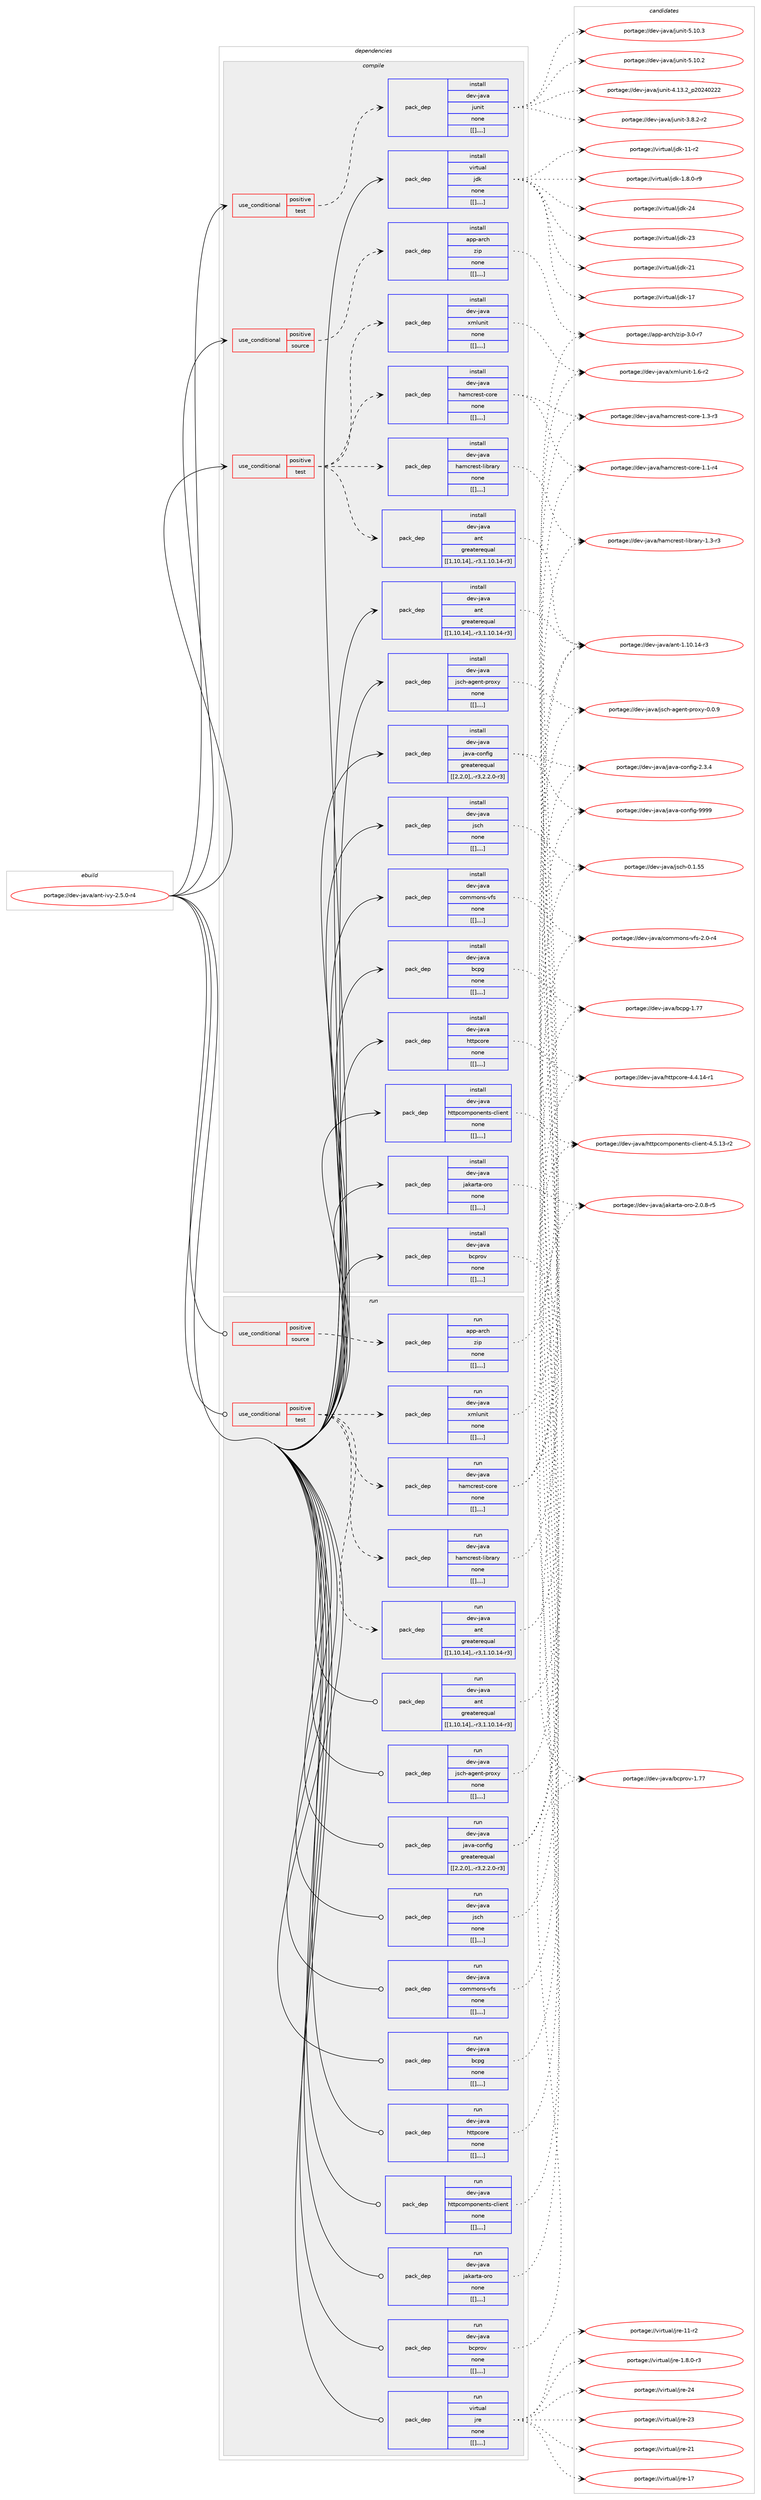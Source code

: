 digraph prolog {

# *************
# Graph options
# *************

newrank=true;
concentrate=true;
compound=true;
graph [rankdir=LR,fontname=Helvetica,fontsize=10,ranksep=1.5];#, ranksep=2.5, nodesep=0.2];
edge  [arrowhead=vee];
node  [fontname=Helvetica,fontsize=10];

# **********
# The ebuild
# **********

subgraph cluster_leftcol {
color=gray;
label=<<i>ebuild</i>>;
id [label="portage://dev-java/ant-ivy-2.5.0-r4", color=red, width=4, href="../dev-java/ant-ivy-2.5.0-r4.svg"];
}

# ****************
# The dependencies
# ****************

subgraph cluster_midcol {
color=gray;
label=<<i>dependencies</i>>;
subgraph cluster_compile {
fillcolor="#eeeeee";
style=filled;
label=<<i>compile</i>>;
subgraph cond22071 {
dependency92880 [label=<<TABLE BORDER="0" CELLBORDER="1" CELLSPACING="0" CELLPADDING="4"><TR><TD ROWSPAN="3" CELLPADDING="10">use_conditional</TD></TR><TR><TD>positive</TD></TR><TR><TD>source</TD></TR></TABLE>>, shape=none, color=red];
subgraph pack69763 {
dependency92881 [label=<<TABLE BORDER="0" CELLBORDER="1" CELLSPACING="0" CELLPADDING="4" WIDTH="220"><TR><TD ROWSPAN="6" CELLPADDING="30">pack_dep</TD></TR><TR><TD WIDTH="110">install</TD></TR><TR><TD>app-arch</TD></TR><TR><TD>zip</TD></TR><TR><TD>none</TD></TR><TR><TD>[[],,,,]</TD></TR></TABLE>>, shape=none, color=blue];
}
dependency92880:e -> dependency92881:w [weight=20,style="dashed",arrowhead="vee"];
}
id:e -> dependency92880:w [weight=20,style="solid",arrowhead="vee"];
subgraph cond22072 {
dependency92882 [label=<<TABLE BORDER="0" CELLBORDER="1" CELLSPACING="0" CELLPADDING="4"><TR><TD ROWSPAN="3" CELLPADDING="10">use_conditional</TD></TR><TR><TD>positive</TD></TR><TR><TD>test</TD></TR></TABLE>>, shape=none, color=red];
subgraph pack69764 {
dependency92883 [label=<<TABLE BORDER="0" CELLBORDER="1" CELLSPACING="0" CELLPADDING="4" WIDTH="220"><TR><TD ROWSPAN="6" CELLPADDING="30">pack_dep</TD></TR><TR><TD WIDTH="110">install</TD></TR><TR><TD>dev-java</TD></TR><TR><TD>ant</TD></TR><TR><TD>greaterequal</TD></TR><TR><TD>[[1,10,14],,-r3,1.10.14-r3]</TD></TR></TABLE>>, shape=none, color=blue];
}
dependency92882:e -> dependency92883:w [weight=20,style="dashed",arrowhead="vee"];
subgraph pack69765 {
dependency92884 [label=<<TABLE BORDER="0" CELLBORDER="1" CELLSPACING="0" CELLPADDING="4" WIDTH="220"><TR><TD ROWSPAN="6" CELLPADDING="30">pack_dep</TD></TR><TR><TD WIDTH="110">install</TD></TR><TR><TD>dev-java</TD></TR><TR><TD>hamcrest-core</TD></TR><TR><TD>none</TD></TR><TR><TD>[[],,,,]</TD></TR></TABLE>>, shape=none, color=blue];
}
dependency92882:e -> dependency92884:w [weight=20,style="dashed",arrowhead="vee"];
subgraph pack69766 {
dependency92885 [label=<<TABLE BORDER="0" CELLBORDER="1" CELLSPACING="0" CELLPADDING="4" WIDTH="220"><TR><TD ROWSPAN="6" CELLPADDING="30">pack_dep</TD></TR><TR><TD WIDTH="110">install</TD></TR><TR><TD>dev-java</TD></TR><TR><TD>hamcrest-library</TD></TR><TR><TD>none</TD></TR><TR><TD>[[],,,,]</TD></TR></TABLE>>, shape=none, color=blue];
}
dependency92882:e -> dependency92885:w [weight=20,style="dashed",arrowhead="vee"];
subgraph pack69767 {
dependency92886 [label=<<TABLE BORDER="0" CELLBORDER="1" CELLSPACING="0" CELLPADDING="4" WIDTH="220"><TR><TD ROWSPAN="6" CELLPADDING="30">pack_dep</TD></TR><TR><TD WIDTH="110">install</TD></TR><TR><TD>dev-java</TD></TR><TR><TD>xmlunit</TD></TR><TR><TD>none</TD></TR><TR><TD>[[],,,,]</TD></TR></TABLE>>, shape=none, color=blue];
}
dependency92882:e -> dependency92886:w [weight=20,style="dashed",arrowhead="vee"];
}
id:e -> dependency92882:w [weight=20,style="solid",arrowhead="vee"];
subgraph cond22073 {
dependency92887 [label=<<TABLE BORDER="0" CELLBORDER="1" CELLSPACING="0" CELLPADDING="4"><TR><TD ROWSPAN="3" CELLPADDING="10">use_conditional</TD></TR><TR><TD>positive</TD></TR><TR><TD>test</TD></TR></TABLE>>, shape=none, color=red];
subgraph pack69768 {
dependency92888 [label=<<TABLE BORDER="0" CELLBORDER="1" CELLSPACING="0" CELLPADDING="4" WIDTH="220"><TR><TD ROWSPAN="6" CELLPADDING="30">pack_dep</TD></TR><TR><TD WIDTH="110">install</TD></TR><TR><TD>dev-java</TD></TR><TR><TD>junit</TD></TR><TR><TD>none</TD></TR><TR><TD>[[],,,,]</TD></TR></TABLE>>, shape=none, color=blue];
}
dependency92887:e -> dependency92888:w [weight=20,style="dashed",arrowhead="vee"];
}
id:e -> dependency92887:w [weight=20,style="solid",arrowhead="vee"];
subgraph pack69769 {
dependency92889 [label=<<TABLE BORDER="0" CELLBORDER="1" CELLSPACING="0" CELLPADDING="4" WIDTH="220"><TR><TD ROWSPAN="6" CELLPADDING="30">pack_dep</TD></TR><TR><TD WIDTH="110">install</TD></TR><TR><TD>dev-java</TD></TR><TR><TD>ant</TD></TR><TR><TD>greaterequal</TD></TR><TR><TD>[[1,10,14],,-r3,1.10.14-r3]</TD></TR></TABLE>>, shape=none, color=blue];
}
id:e -> dependency92889:w [weight=20,style="solid",arrowhead="vee"];
subgraph pack69770 {
dependency92890 [label=<<TABLE BORDER="0" CELLBORDER="1" CELLSPACING="0" CELLPADDING="4" WIDTH="220"><TR><TD ROWSPAN="6" CELLPADDING="30">pack_dep</TD></TR><TR><TD WIDTH="110">install</TD></TR><TR><TD>dev-java</TD></TR><TR><TD>bcpg</TD></TR><TR><TD>none</TD></TR><TR><TD>[[],,,,]</TD></TR></TABLE>>, shape=none, color=blue];
}
id:e -> dependency92890:w [weight=20,style="solid",arrowhead="vee"];
subgraph pack69771 {
dependency92891 [label=<<TABLE BORDER="0" CELLBORDER="1" CELLSPACING="0" CELLPADDING="4" WIDTH="220"><TR><TD ROWSPAN="6" CELLPADDING="30">pack_dep</TD></TR><TR><TD WIDTH="110">install</TD></TR><TR><TD>dev-java</TD></TR><TR><TD>bcprov</TD></TR><TR><TD>none</TD></TR><TR><TD>[[],,,,]</TD></TR></TABLE>>, shape=none, color=blue];
}
id:e -> dependency92891:w [weight=20,style="solid",arrowhead="vee"];
subgraph pack69772 {
dependency92892 [label=<<TABLE BORDER="0" CELLBORDER="1" CELLSPACING="0" CELLPADDING="4" WIDTH="220"><TR><TD ROWSPAN="6" CELLPADDING="30">pack_dep</TD></TR><TR><TD WIDTH="110">install</TD></TR><TR><TD>dev-java</TD></TR><TR><TD>commons-vfs</TD></TR><TR><TD>none</TD></TR><TR><TD>[[],,,,]</TD></TR></TABLE>>, shape=none, color=blue];
}
id:e -> dependency92892:w [weight=20,style="solid",arrowhead="vee"];
subgraph pack69773 {
dependency92893 [label=<<TABLE BORDER="0" CELLBORDER="1" CELLSPACING="0" CELLPADDING="4" WIDTH="220"><TR><TD ROWSPAN="6" CELLPADDING="30">pack_dep</TD></TR><TR><TD WIDTH="110">install</TD></TR><TR><TD>dev-java</TD></TR><TR><TD>httpcomponents-client</TD></TR><TR><TD>none</TD></TR><TR><TD>[[],,,,]</TD></TR></TABLE>>, shape=none, color=blue];
}
id:e -> dependency92893:w [weight=20,style="solid",arrowhead="vee"];
subgraph pack69774 {
dependency92894 [label=<<TABLE BORDER="0" CELLBORDER="1" CELLSPACING="0" CELLPADDING="4" WIDTH="220"><TR><TD ROWSPAN="6" CELLPADDING="30">pack_dep</TD></TR><TR><TD WIDTH="110">install</TD></TR><TR><TD>dev-java</TD></TR><TR><TD>httpcore</TD></TR><TR><TD>none</TD></TR><TR><TD>[[],,,,]</TD></TR></TABLE>>, shape=none, color=blue];
}
id:e -> dependency92894:w [weight=20,style="solid",arrowhead="vee"];
subgraph pack69775 {
dependency92895 [label=<<TABLE BORDER="0" CELLBORDER="1" CELLSPACING="0" CELLPADDING="4" WIDTH="220"><TR><TD ROWSPAN="6" CELLPADDING="30">pack_dep</TD></TR><TR><TD WIDTH="110">install</TD></TR><TR><TD>dev-java</TD></TR><TR><TD>jakarta-oro</TD></TR><TR><TD>none</TD></TR><TR><TD>[[],,,,]</TD></TR></TABLE>>, shape=none, color=blue];
}
id:e -> dependency92895:w [weight=20,style="solid",arrowhead="vee"];
subgraph pack69776 {
dependency92896 [label=<<TABLE BORDER="0" CELLBORDER="1" CELLSPACING="0" CELLPADDING="4" WIDTH="220"><TR><TD ROWSPAN="6" CELLPADDING="30">pack_dep</TD></TR><TR><TD WIDTH="110">install</TD></TR><TR><TD>dev-java</TD></TR><TR><TD>java-config</TD></TR><TR><TD>greaterequal</TD></TR><TR><TD>[[2,2,0],,-r3,2.2.0-r3]</TD></TR></TABLE>>, shape=none, color=blue];
}
id:e -> dependency92896:w [weight=20,style="solid",arrowhead="vee"];
subgraph pack69777 {
dependency92897 [label=<<TABLE BORDER="0" CELLBORDER="1" CELLSPACING="0" CELLPADDING="4" WIDTH="220"><TR><TD ROWSPAN="6" CELLPADDING="30">pack_dep</TD></TR><TR><TD WIDTH="110">install</TD></TR><TR><TD>dev-java</TD></TR><TR><TD>jsch</TD></TR><TR><TD>none</TD></TR><TR><TD>[[],,,,]</TD></TR></TABLE>>, shape=none, color=blue];
}
id:e -> dependency92897:w [weight=20,style="solid",arrowhead="vee"];
subgraph pack69778 {
dependency92898 [label=<<TABLE BORDER="0" CELLBORDER="1" CELLSPACING="0" CELLPADDING="4" WIDTH="220"><TR><TD ROWSPAN="6" CELLPADDING="30">pack_dep</TD></TR><TR><TD WIDTH="110">install</TD></TR><TR><TD>dev-java</TD></TR><TR><TD>jsch-agent-proxy</TD></TR><TR><TD>none</TD></TR><TR><TD>[[],,,,]</TD></TR></TABLE>>, shape=none, color=blue];
}
id:e -> dependency92898:w [weight=20,style="solid",arrowhead="vee"];
subgraph pack69779 {
dependency92899 [label=<<TABLE BORDER="0" CELLBORDER="1" CELLSPACING="0" CELLPADDING="4" WIDTH="220"><TR><TD ROWSPAN="6" CELLPADDING="30">pack_dep</TD></TR><TR><TD WIDTH="110">install</TD></TR><TR><TD>virtual</TD></TR><TR><TD>jdk</TD></TR><TR><TD>none</TD></TR><TR><TD>[[],,,,]</TD></TR></TABLE>>, shape=none, color=blue];
}
id:e -> dependency92899:w [weight=20,style="solid",arrowhead="vee"];
}
subgraph cluster_compileandrun {
fillcolor="#eeeeee";
style=filled;
label=<<i>compile and run</i>>;
}
subgraph cluster_run {
fillcolor="#eeeeee";
style=filled;
label=<<i>run</i>>;
subgraph cond22074 {
dependency92900 [label=<<TABLE BORDER="0" CELLBORDER="1" CELLSPACING="0" CELLPADDING="4"><TR><TD ROWSPAN="3" CELLPADDING="10">use_conditional</TD></TR><TR><TD>positive</TD></TR><TR><TD>source</TD></TR></TABLE>>, shape=none, color=red];
subgraph pack69780 {
dependency92901 [label=<<TABLE BORDER="0" CELLBORDER="1" CELLSPACING="0" CELLPADDING="4" WIDTH="220"><TR><TD ROWSPAN="6" CELLPADDING="30">pack_dep</TD></TR><TR><TD WIDTH="110">run</TD></TR><TR><TD>app-arch</TD></TR><TR><TD>zip</TD></TR><TR><TD>none</TD></TR><TR><TD>[[],,,,]</TD></TR></TABLE>>, shape=none, color=blue];
}
dependency92900:e -> dependency92901:w [weight=20,style="dashed",arrowhead="vee"];
}
id:e -> dependency92900:w [weight=20,style="solid",arrowhead="odot"];
subgraph cond22075 {
dependency92902 [label=<<TABLE BORDER="0" CELLBORDER="1" CELLSPACING="0" CELLPADDING="4"><TR><TD ROWSPAN="3" CELLPADDING="10">use_conditional</TD></TR><TR><TD>positive</TD></TR><TR><TD>test</TD></TR></TABLE>>, shape=none, color=red];
subgraph pack69781 {
dependency92903 [label=<<TABLE BORDER="0" CELLBORDER="1" CELLSPACING="0" CELLPADDING="4" WIDTH="220"><TR><TD ROWSPAN="6" CELLPADDING="30">pack_dep</TD></TR><TR><TD WIDTH="110">run</TD></TR><TR><TD>dev-java</TD></TR><TR><TD>ant</TD></TR><TR><TD>greaterequal</TD></TR><TR><TD>[[1,10,14],,-r3,1.10.14-r3]</TD></TR></TABLE>>, shape=none, color=blue];
}
dependency92902:e -> dependency92903:w [weight=20,style="dashed",arrowhead="vee"];
subgraph pack69782 {
dependency92904 [label=<<TABLE BORDER="0" CELLBORDER="1" CELLSPACING="0" CELLPADDING="4" WIDTH="220"><TR><TD ROWSPAN="6" CELLPADDING="30">pack_dep</TD></TR><TR><TD WIDTH="110">run</TD></TR><TR><TD>dev-java</TD></TR><TR><TD>hamcrest-core</TD></TR><TR><TD>none</TD></TR><TR><TD>[[],,,,]</TD></TR></TABLE>>, shape=none, color=blue];
}
dependency92902:e -> dependency92904:w [weight=20,style="dashed",arrowhead="vee"];
subgraph pack69783 {
dependency92905 [label=<<TABLE BORDER="0" CELLBORDER="1" CELLSPACING="0" CELLPADDING="4" WIDTH="220"><TR><TD ROWSPAN="6" CELLPADDING="30">pack_dep</TD></TR><TR><TD WIDTH="110">run</TD></TR><TR><TD>dev-java</TD></TR><TR><TD>hamcrest-library</TD></TR><TR><TD>none</TD></TR><TR><TD>[[],,,,]</TD></TR></TABLE>>, shape=none, color=blue];
}
dependency92902:e -> dependency92905:w [weight=20,style="dashed",arrowhead="vee"];
subgraph pack69784 {
dependency92906 [label=<<TABLE BORDER="0" CELLBORDER="1" CELLSPACING="0" CELLPADDING="4" WIDTH="220"><TR><TD ROWSPAN="6" CELLPADDING="30">pack_dep</TD></TR><TR><TD WIDTH="110">run</TD></TR><TR><TD>dev-java</TD></TR><TR><TD>xmlunit</TD></TR><TR><TD>none</TD></TR><TR><TD>[[],,,,]</TD></TR></TABLE>>, shape=none, color=blue];
}
dependency92902:e -> dependency92906:w [weight=20,style="dashed",arrowhead="vee"];
}
id:e -> dependency92902:w [weight=20,style="solid",arrowhead="odot"];
subgraph pack69785 {
dependency92907 [label=<<TABLE BORDER="0" CELLBORDER="1" CELLSPACING="0" CELLPADDING="4" WIDTH="220"><TR><TD ROWSPAN="6" CELLPADDING="30">pack_dep</TD></TR><TR><TD WIDTH="110">run</TD></TR><TR><TD>dev-java</TD></TR><TR><TD>ant</TD></TR><TR><TD>greaterequal</TD></TR><TR><TD>[[1,10,14],,-r3,1.10.14-r3]</TD></TR></TABLE>>, shape=none, color=blue];
}
id:e -> dependency92907:w [weight=20,style="solid",arrowhead="odot"];
subgraph pack69786 {
dependency92908 [label=<<TABLE BORDER="0" CELLBORDER="1" CELLSPACING="0" CELLPADDING="4" WIDTH="220"><TR><TD ROWSPAN="6" CELLPADDING="30">pack_dep</TD></TR><TR><TD WIDTH="110">run</TD></TR><TR><TD>dev-java</TD></TR><TR><TD>bcpg</TD></TR><TR><TD>none</TD></TR><TR><TD>[[],,,,]</TD></TR></TABLE>>, shape=none, color=blue];
}
id:e -> dependency92908:w [weight=20,style="solid",arrowhead="odot"];
subgraph pack69787 {
dependency92909 [label=<<TABLE BORDER="0" CELLBORDER="1" CELLSPACING="0" CELLPADDING="4" WIDTH="220"><TR><TD ROWSPAN="6" CELLPADDING="30">pack_dep</TD></TR><TR><TD WIDTH="110">run</TD></TR><TR><TD>dev-java</TD></TR><TR><TD>bcprov</TD></TR><TR><TD>none</TD></TR><TR><TD>[[],,,,]</TD></TR></TABLE>>, shape=none, color=blue];
}
id:e -> dependency92909:w [weight=20,style="solid",arrowhead="odot"];
subgraph pack69788 {
dependency92910 [label=<<TABLE BORDER="0" CELLBORDER="1" CELLSPACING="0" CELLPADDING="4" WIDTH="220"><TR><TD ROWSPAN="6" CELLPADDING="30">pack_dep</TD></TR><TR><TD WIDTH="110">run</TD></TR><TR><TD>dev-java</TD></TR><TR><TD>commons-vfs</TD></TR><TR><TD>none</TD></TR><TR><TD>[[],,,,]</TD></TR></TABLE>>, shape=none, color=blue];
}
id:e -> dependency92910:w [weight=20,style="solid",arrowhead="odot"];
subgraph pack69789 {
dependency92911 [label=<<TABLE BORDER="0" CELLBORDER="1" CELLSPACING="0" CELLPADDING="4" WIDTH="220"><TR><TD ROWSPAN="6" CELLPADDING="30">pack_dep</TD></TR><TR><TD WIDTH="110">run</TD></TR><TR><TD>dev-java</TD></TR><TR><TD>httpcomponents-client</TD></TR><TR><TD>none</TD></TR><TR><TD>[[],,,,]</TD></TR></TABLE>>, shape=none, color=blue];
}
id:e -> dependency92911:w [weight=20,style="solid",arrowhead="odot"];
subgraph pack69790 {
dependency92912 [label=<<TABLE BORDER="0" CELLBORDER="1" CELLSPACING="0" CELLPADDING="4" WIDTH="220"><TR><TD ROWSPAN="6" CELLPADDING="30">pack_dep</TD></TR><TR><TD WIDTH="110">run</TD></TR><TR><TD>dev-java</TD></TR><TR><TD>httpcore</TD></TR><TR><TD>none</TD></TR><TR><TD>[[],,,,]</TD></TR></TABLE>>, shape=none, color=blue];
}
id:e -> dependency92912:w [weight=20,style="solid",arrowhead="odot"];
subgraph pack69791 {
dependency92913 [label=<<TABLE BORDER="0" CELLBORDER="1" CELLSPACING="0" CELLPADDING="4" WIDTH="220"><TR><TD ROWSPAN="6" CELLPADDING="30">pack_dep</TD></TR><TR><TD WIDTH="110">run</TD></TR><TR><TD>dev-java</TD></TR><TR><TD>jakarta-oro</TD></TR><TR><TD>none</TD></TR><TR><TD>[[],,,,]</TD></TR></TABLE>>, shape=none, color=blue];
}
id:e -> dependency92913:w [weight=20,style="solid",arrowhead="odot"];
subgraph pack69792 {
dependency92914 [label=<<TABLE BORDER="0" CELLBORDER="1" CELLSPACING="0" CELLPADDING="4" WIDTH="220"><TR><TD ROWSPAN="6" CELLPADDING="30">pack_dep</TD></TR><TR><TD WIDTH="110">run</TD></TR><TR><TD>dev-java</TD></TR><TR><TD>java-config</TD></TR><TR><TD>greaterequal</TD></TR><TR><TD>[[2,2,0],,-r3,2.2.0-r3]</TD></TR></TABLE>>, shape=none, color=blue];
}
id:e -> dependency92914:w [weight=20,style="solid",arrowhead="odot"];
subgraph pack69793 {
dependency92915 [label=<<TABLE BORDER="0" CELLBORDER="1" CELLSPACING="0" CELLPADDING="4" WIDTH="220"><TR><TD ROWSPAN="6" CELLPADDING="30">pack_dep</TD></TR><TR><TD WIDTH="110">run</TD></TR><TR><TD>dev-java</TD></TR><TR><TD>jsch</TD></TR><TR><TD>none</TD></TR><TR><TD>[[],,,,]</TD></TR></TABLE>>, shape=none, color=blue];
}
id:e -> dependency92915:w [weight=20,style="solid",arrowhead="odot"];
subgraph pack69794 {
dependency92916 [label=<<TABLE BORDER="0" CELLBORDER="1" CELLSPACING="0" CELLPADDING="4" WIDTH="220"><TR><TD ROWSPAN="6" CELLPADDING="30">pack_dep</TD></TR><TR><TD WIDTH="110">run</TD></TR><TR><TD>dev-java</TD></TR><TR><TD>jsch-agent-proxy</TD></TR><TR><TD>none</TD></TR><TR><TD>[[],,,,]</TD></TR></TABLE>>, shape=none, color=blue];
}
id:e -> dependency92916:w [weight=20,style="solid",arrowhead="odot"];
subgraph pack69795 {
dependency92917 [label=<<TABLE BORDER="0" CELLBORDER="1" CELLSPACING="0" CELLPADDING="4" WIDTH="220"><TR><TD ROWSPAN="6" CELLPADDING="30">pack_dep</TD></TR><TR><TD WIDTH="110">run</TD></TR><TR><TD>virtual</TD></TR><TR><TD>jre</TD></TR><TR><TD>none</TD></TR><TR><TD>[[],,,,]</TD></TR></TABLE>>, shape=none, color=blue];
}
id:e -> dependency92917:w [weight=20,style="solid",arrowhead="odot"];
}
}

# **************
# The candidates
# **************

subgraph cluster_choices {
rank=same;
color=gray;
label=<<i>candidates</i>>;

subgraph choice69763 {
color=black;
nodesep=1;
choice9711211245971149910447122105112455146484511455 [label="portage://app-arch/zip-3.0-r7", color=red, width=4,href="../app-arch/zip-3.0-r7.svg"];
dependency92881:e -> choice9711211245971149910447122105112455146484511455:w [style=dotted,weight="100"];
}
subgraph choice69764 {
color=black;
nodesep=1;
choice100101118451069711897479711011645494649484649524511451 [label="portage://dev-java/ant-1.10.14-r3", color=red, width=4,href="../dev-java/ant-1.10.14-r3.svg"];
dependency92883:e -> choice100101118451069711897479711011645494649484649524511451:w [style=dotted,weight="100"];
}
subgraph choice69765 {
color=black;
nodesep=1;
choice1001011184510697118974710497109991141011151164599111114101454946514511451 [label="portage://dev-java/hamcrest-core-1.3-r3", color=red, width=4,href="../dev-java/hamcrest-core-1.3-r3.svg"];
choice1001011184510697118974710497109991141011151164599111114101454946494511452 [label="portage://dev-java/hamcrest-core-1.1-r4", color=red, width=4,href="../dev-java/hamcrest-core-1.1-r4.svg"];
dependency92884:e -> choice1001011184510697118974710497109991141011151164599111114101454946514511451:w [style=dotted,weight="100"];
dependency92884:e -> choice1001011184510697118974710497109991141011151164599111114101454946494511452:w [style=dotted,weight="100"];
}
subgraph choice69766 {
color=black;
nodesep=1;
choice100101118451069711897471049710999114101115116451081059811497114121454946514511451 [label="portage://dev-java/hamcrest-library-1.3-r3", color=red, width=4,href="../dev-java/hamcrest-library-1.3-r3.svg"];
dependency92885:e -> choice100101118451069711897471049710999114101115116451081059811497114121454946514511451:w [style=dotted,weight="100"];
}
subgraph choice69767 {
color=black;
nodesep=1;
choice10010111845106971189747120109108117110105116454946544511450 [label="portage://dev-java/xmlunit-1.6-r2", color=red, width=4,href="../dev-java/xmlunit-1.6-r2.svg"];
dependency92886:e -> choice10010111845106971189747120109108117110105116454946544511450:w [style=dotted,weight="100"];
}
subgraph choice69768 {
color=black;
nodesep=1;
choice1001011184510697118974710611711010511645534649484651 [label="portage://dev-java/junit-5.10.3", color=red, width=4,href="../dev-java/junit-5.10.3.svg"];
choice1001011184510697118974710611711010511645534649484650 [label="portage://dev-java/junit-5.10.2", color=red, width=4,href="../dev-java/junit-5.10.2.svg"];
choice1001011184510697118974710611711010511645524649514650951125048505248505050 [label="portage://dev-java/junit-4.13.2_p20240222", color=red, width=4,href="../dev-java/junit-4.13.2_p20240222.svg"];
choice100101118451069711897471061171101051164551465646504511450 [label="portage://dev-java/junit-3.8.2-r2", color=red, width=4,href="../dev-java/junit-3.8.2-r2.svg"];
dependency92888:e -> choice1001011184510697118974710611711010511645534649484651:w [style=dotted,weight="100"];
dependency92888:e -> choice1001011184510697118974710611711010511645534649484650:w [style=dotted,weight="100"];
dependency92888:e -> choice1001011184510697118974710611711010511645524649514650951125048505248505050:w [style=dotted,weight="100"];
dependency92888:e -> choice100101118451069711897471061171101051164551465646504511450:w [style=dotted,weight="100"];
}
subgraph choice69769 {
color=black;
nodesep=1;
choice100101118451069711897479711011645494649484649524511451 [label="portage://dev-java/ant-1.10.14-r3", color=red, width=4,href="../dev-java/ant-1.10.14-r3.svg"];
dependency92889:e -> choice100101118451069711897479711011645494649484649524511451:w [style=dotted,weight="100"];
}
subgraph choice69770 {
color=black;
nodesep=1;
choice1001011184510697118974798991121034549465555 [label="portage://dev-java/bcpg-1.77", color=red, width=4,href="../dev-java/bcpg-1.77.svg"];
dependency92890:e -> choice1001011184510697118974798991121034549465555:w [style=dotted,weight="100"];
}
subgraph choice69771 {
color=black;
nodesep=1;
choice1001011184510697118974798991121141111184549465555 [label="portage://dev-java/bcprov-1.77", color=red, width=4,href="../dev-java/bcprov-1.77.svg"];
dependency92891:e -> choice1001011184510697118974798991121141111184549465555:w [style=dotted,weight="100"];
}
subgraph choice69772 {
color=black;
nodesep=1;
choice100101118451069711897479911110910911111011545118102115455046484511452 [label="portage://dev-java/commons-vfs-2.0-r4", color=red, width=4,href="../dev-java/commons-vfs-2.0-r4.svg"];
dependency92892:e -> choice100101118451069711897479911110910911111011545118102115455046484511452:w [style=dotted,weight="100"];
}
subgraph choice69773 {
color=black;
nodesep=1;
choice10010111845106971189747104116116112991111091121111101011101161154599108105101110116455246534649514511450 [label="portage://dev-java/httpcomponents-client-4.5.13-r2", color=red, width=4,href="../dev-java/httpcomponents-client-4.5.13-r2.svg"];
dependency92893:e -> choice10010111845106971189747104116116112991111091121111101011101161154599108105101110116455246534649514511450:w [style=dotted,weight="100"];
}
subgraph choice69774 {
color=black;
nodesep=1;
choice1001011184510697118974710411611611299111114101455246524649524511449 [label="portage://dev-java/httpcore-4.4.14-r1", color=red, width=4,href="../dev-java/httpcore-4.4.14-r1.svg"];
dependency92894:e -> choice1001011184510697118974710411611611299111114101455246524649524511449:w [style=dotted,weight="100"];
}
subgraph choice69775 {
color=black;
nodesep=1;
choice10010111845106971189747106971079711411697451111141114550464846564511453 [label="portage://dev-java/jakarta-oro-2.0.8-r5", color=red, width=4,href="../dev-java/jakarta-oro-2.0.8-r5.svg"];
dependency92895:e -> choice10010111845106971189747106971079711411697451111141114550464846564511453:w [style=dotted,weight="100"];
}
subgraph choice69776 {
color=black;
nodesep=1;
choice10010111845106971189747106971189745991111101021051034557575757 [label="portage://dev-java/java-config-9999", color=red, width=4,href="../dev-java/java-config-9999.svg"];
choice1001011184510697118974710697118974599111110102105103455046514652 [label="portage://dev-java/java-config-2.3.4", color=red, width=4,href="../dev-java/java-config-2.3.4.svg"];
dependency92896:e -> choice10010111845106971189747106971189745991111101021051034557575757:w [style=dotted,weight="100"];
dependency92896:e -> choice1001011184510697118974710697118974599111110102105103455046514652:w [style=dotted,weight="100"];
}
subgraph choice69777 {
color=black;
nodesep=1;
choice100101118451069711897471061159910445484649465353 [label="portage://dev-java/jsch-0.1.55", color=red, width=4,href="../dev-java/jsch-0.1.55.svg"];
dependency92897:e -> choice100101118451069711897471061159910445484649465353:w [style=dotted,weight="100"];
}
subgraph choice69778 {
color=black;
nodesep=1;
choice1001011184510697118974710611599104459710310111011645112114111120121454846484657 [label="portage://dev-java/jsch-agent-proxy-0.0.9", color=red, width=4,href="../dev-java/jsch-agent-proxy-0.0.9.svg"];
dependency92898:e -> choice1001011184510697118974710611599104459710310111011645112114111120121454846484657:w [style=dotted,weight="100"];
}
subgraph choice69779 {
color=black;
nodesep=1;
choice1181051141161179710847106100107455052 [label="portage://virtual/jdk-24", color=red, width=4,href="../virtual/jdk-24.svg"];
choice1181051141161179710847106100107455051 [label="portage://virtual/jdk-23", color=red, width=4,href="../virtual/jdk-23.svg"];
choice1181051141161179710847106100107455049 [label="portage://virtual/jdk-21", color=red, width=4,href="../virtual/jdk-21.svg"];
choice1181051141161179710847106100107454955 [label="portage://virtual/jdk-17", color=red, width=4,href="../virtual/jdk-17.svg"];
choice11810511411611797108471061001074549494511450 [label="portage://virtual/jdk-11-r2", color=red, width=4,href="../virtual/jdk-11-r2.svg"];
choice11810511411611797108471061001074549465646484511457 [label="portage://virtual/jdk-1.8.0-r9", color=red, width=4,href="../virtual/jdk-1.8.0-r9.svg"];
dependency92899:e -> choice1181051141161179710847106100107455052:w [style=dotted,weight="100"];
dependency92899:e -> choice1181051141161179710847106100107455051:w [style=dotted,weight="100"];
dependency92899:e -> choice1181051141161179710847106100107455049:w [style=dotted,weight="100"];
dependency92899:e -> choice1181051141161179710847106100107454955:w [style=dotted,weight="100"];
dependency92899:e -> choice11810511411611797108471061001074549494511450:w [style=dotted,weight="100"];
dependency92899:e -> choice11810511411611797108471061001074549465646484511457:w [style=dotted,weight="100"];
}
subgraph choice69780 {
color=black;
nodesep=1;
choice9711211245971149910447122105112455146484511455 [label="portage://app-arch/zip-3.0-r7", color=red, width=4,href="../app-arch/zip-3.0-r7.svg"];
dependency92901:e -> choice9711211245971149910447122105112455146484511455:w [style=dotted,weight="100"];
}
subgraph choice69781 {
color=black;
nodesep=1;
choice100101118451069711897479711011645494649484649524511451 [label="portage://dev-java/ant-1.10.14-r3", color=red, width=4,href="../dev-java/ant-1.10.14-r3.svg"];
dependency92903:e -> choice100101118451069711897479711011645494649484649524511451:w [style=dotted,weight="100"];
}
subgraph choice69782 {
color=black;
nodesep=1;
choice1001011184510697118974710497109991141011151164599111114101454946514511451 [label="portage://dev-java/hamcrest-core-1.3-r3", color=red, width=4,href="../dev-java/hamcrest-core-1.3-r3.svg"];
choice1001011184510697118974710497109991141011151164599111114101454946494511452 [label="portage://dev-java/hamcrest-core-1.1-r4", color=red, width=4,href="../dev-java/hamcrest-core-1.1-r4.svg"];
dependency92904:e -> choice1001011184510697118974710497109991141011151164599111114101454946514511451:w [style=dotted,weight="100"];
dependency92904:e -> choice1001011184510697118974710497109991141011151164599111114101454946494511452:w [style=dotted,weight="100"];
}
subgraph choice69783 {
color=black;
nodesep=1;
choice100101118451069711897471049710999114101115116451081059811497114121454946514511451 [label="portage://dev-java/hamcrest-library-1.3-r3", color=red, width=4,href="../dev-java/hamcrest-library-1.3-r3.svg"];
dependency92905:e -> choice100101118451069711897471049710999114101115116451081059811497114121454946514511451:w [style=dotted,weight="100"];
}
subgraph choice69784 {
color=black;
nodesep=1;
choice10010111845106971189747120109108117110105116454946544511450 [label="portage://dev-java/xmlunit-1.6-r2", color=red, width=4,href="../dev-java/xmlunit-1.6-r2.svg"];
dependency92906:e -> choice10010111845106971189747120109108117110105116454946544511450:w [style=dotted,weight="100"];
}
subgraph choice69785 {
color=black;
nodesep=1;
choice100101118451069711897479711011645494649484649524511451 [label="portage://dev-java/ant-1.10.14-r3", color=red, width=4,href="../dev-java/ant-1.10.14-r3.svg"];
dependency92907:e -> choice100101118451069711897479711011645494649484649524511451:w [style=dotted,weight="100"];
}
subgraph choice69786 {
color=black;
nodesep=1;
choice1001011184510697118974798991121034549465555 [label="portage://dev-java/bcpg-1.77", color=red, width=4,href="../dev-java/bcpg-1.77.svg"];
dependency92908:e -> choice1001011184510697118974798991121034549465555:w [style=dotted,weight="100"];
}
subgraph choice69787 {
color=black;
nodesep=1;
choice1001011184510697118974798991121141111184549465555 [label="portage://dev-java/bcprov-1.77", color=red, width=4,href="../dev-java/bcprov-1.77.svg"];
dependency92909:e -> choice1001011184510697118974798991121141111184549465555:w [style=dotted,weight="100"];
}
subgraph choice69788 {
color=black;
nodesep=1;
choice100101118451069711897479911110910911111011545118102115455046484511452 [label="portage://dev-java/commons-vfs-2.0-r4", color=red, width=4,href="../dev-java/commons-vfs-2.0-r4.svg"];
dependency92910:e -> choice100101118451069711897479911110910911111011545118102115455046484511452:w [style=dotted,weight="100"];
}
subgraph choice69789 {
color=black;
nodesep=1;
choice10010111845106971189747104116116112991111091121111101011101161154599108105101110116455246534649514511450 [label="portage://dev-java/httpcomponents-client-4.5.13-r2", color=red, width=4,href="../dev-java/httpcomponents-client-4.5.13-r2.svg"];
dependency92911:e -> choice10010111845106971189747104116116112991111091121111101011101161154599108105101110116455246534649514511450:w [style=dotted,weight="100"];
}
subgraph choice69790 {
color=black;
nodesep=1;
choice1001011184510697118974710411611611299111114101455246524649524511449 [label="portage://dev-java/httpcore-4.4.14-r1", color=red, width=4,href="../dev-java/httpcore-4.4.14-r1.svg"];
dependency92912:e -> choice1001011184510697118974710411611611299111114101455246524649524511449:w [style=dotted,weight="100"];
}
subgraph choice69791 {
color=black;
nodesep=1;
choice10010111845106971189747106971079711411697451111141114550464846564511453 [label="portage://dev-java/jakarta-oro-2.0.8-r5", color=red, width=4,href="../dev-java/jakarta-oro-2.0.8-r5.svg"];
dependency92913:e -> choice10010111845106971189747106971079711411697451111141114550464846564511453:w [style=dotted,weight="100"];
}
subgraph choice69792 {
color=black;
nodesep=1;
choice10010111845106971189747106971189745991111101021051034557575757 [label="portage://dev-java/java-config-9999", color=red, width=4,href="../dev-java/java-config-9999.svg"];
choice1001011184510697118974710697118974599111110102105103455046514652 [label="portage://dev-java/java-config-2.3.4", color=red, width=4,href="../dev-java/java-config-2.3.4.svg"];
dependency92914:e -> choice10010111845106971189747106971189745991111101021051034557575757:w [style=dotted,weight="100"];
dependency92914:e -> choice1001011184510697118974710697118974599111110102105103455046514652:w [style=dotted,weight="100"];
}
subgraph choice69793 {
color=black;
nodesep=1;
choice100101118451069711897471061159910445484649465353 [label="portage://dev-java/jsch-0.1.55", color=red, width=4,href="../dev-java/jsch-0.1.55.svg"];
dependency92915:e -> choice100101118451069711897471061159910445484649465353:w [style=dotted,weight="100"];
}
subgraph choice69794 {
color=black;
nodesep=1;
choice1001011184510697118974710611599104459710310111011645112114111120121454846484657 [label="portage://dev-java/jsch-agent-proxy-0.0.9", color=red, width=4,href="../dev-java/jsch-agent-proxy-0.0.9.svg"];
dependency92916:e -> choice1001011184510697118974710611599104459710310111011645112114111120121454846484657:w [style=dotted,weight="100"];
}
subgraph choice69795 {
color=black;
nodesep=1;
choice1181051141161179710847106114101455052 [label="portage://virtual/jre-24", color=red, width=4,href="../virtual/jre-24.svg"];
choice1181051141161179710847106114101455051 [label="portage://virtual/jre-23", color=red, width=4,href="../virtual/jre-23.svg"];
choice1181051141161179710847106114101455049 [label="portage://virtual/jre-21", color=red, width=4,href="../virtual/jre-21.svg"];
choice1181051141161179710847106114101454955 [label="portage://virtual/jre-17", color=red, width=4,href="../virtual/jre-17.svg"];
choice11810511411611797108471061141014549494511450 [label="portage://virtual/jre-11-r2", color=red, width=4,href="../virtual/jre-11-r2.svg"];
choice11810511411611797108471061141014549465646484511451 [label="portage://virtual/jre-1.8.0-r3", color=red, width=4,href="../virtual/jre-1.8.0-r3.svg"];
dependency92917:e -> choice1181051141161179710847106114101455052:w [style=dotted,weight="100"];
dependency92917:e -> choice1181051141161179710847106114101455051:w [style=dotted,weight="100"];
dependency92917:e -> choice1181051141161179710847106114101455049:w [style=dotted,weight="100"];
dependency92917:e -> choice1181051141161179710847106114101454955:w [style=dotted,weight="100"];
dependency92917:e -> choice11810511411611797108471061141014549494511450:w [style=dotted,weight="100"];
dependency92917:e -> choice11810511411611797108471061141014549465646484511451:w [style=dotted,weight="100"];
}
}

}
